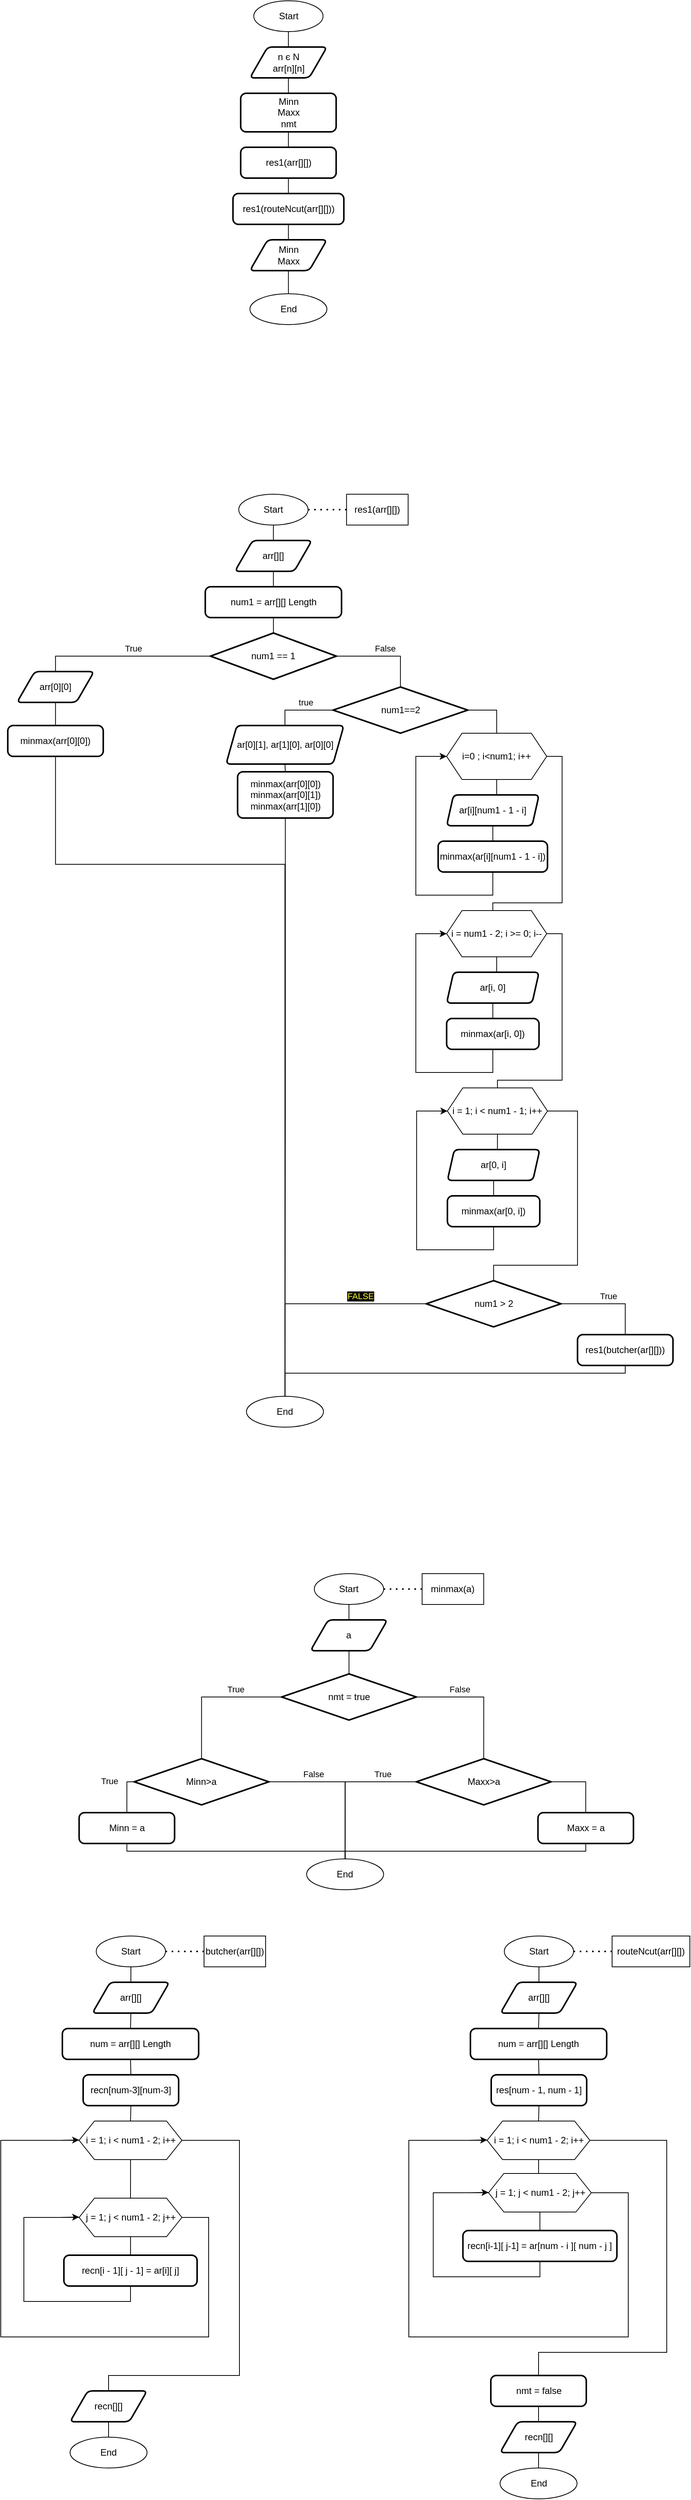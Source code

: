<mxfile version="13.9.9" type="device"><diagram id="MJRJDc6IyWNtEP9t_DKd" name="Страница 1"><mxGraphModel dx="2534" dy="987" grid="1" gridSize="10" guides="1" tooltips="1" connect="1" arrows="1" fold="1" page="1" pageScale="1" pageWidth="827" pageHeight="1169" math="0" shadow="0"><root><mxCell id="0"/><mxCell id="1" parent="0"/><mxCell id="6DwRotmMm31eWei7CYi5-38" style="edgeStyle=orthogonalEdgeStyle;rounded=0;orthogonalLoop=1;jettySize=auto;html=1;entryX=0.5;entryY=0;entryDx=0;entryDy=0;endArrow=none;endFill=0;" edge="1" parent="1" source="6DwRotmMm31eWei7CYi5-36" target="6DwRotmMm31eWei7CYi5-37"><mxGeometry relative="1" as="geometry"/></mxCell><mxCell id="6DwRotmMm31eWei7CYi5-36" value="Start" style="ellipse;whiteSpace=wrap;html=1;" vertex="1" parent="1"><mxGeometry x="308.61" y="50" width="90" height="40" as="geometry"/></mxCell><mxCell id="6DwRotmMm31eWei7CYi5-37" value="n є N&lt;br&gt;arr[n][n]" style="shape=parallelogram;html=1;strokeWidth=2;perimeter=parallelogramPerimeter;whiteSpace=wrap;rounded=1;arcSize=12;size=0.23;" vertex="1" parent="1"><mxGeometry x="303.61" y="110" width="100" height="40" as="geometry"/></mxCell><mxCell id="6DwRotmMm31eWei7CYi5-142" style="edgeStyle=orthogonalEdgeStyle;rounded=0;orthogonalLoop=1;jettySize=auto;html=1;exitX=0.5;exitY=0;exitDx=0;exitDy=0;entryX=0.5;entryY=1;entryDx=0;entryDy=0;labelBackgroundColor=#FFFFFF;endArrow=none;endFill=0;fontColor=#000000;" edge="1" parent="1" source="6DwRotmMm31eWei7CYi5-44" target="6DwRotmMm31eWei7CYi5-140"><mxGeometry relative="1" as="geometry"/></mxCell><mxCell id="6DwRotmMm31eWei7CYi5-44" value="res1(arr[][])" style="rounded=1;whiteSpace=wrap;html=1;absoluteArcSize=1;arcSize=14;strokeWidth=2;" vertex="1" parent="1"><mxGeometry x="291.61" y="240" width="124" height="40" as="geometry"/></mxCell><mxCell id="6DwRotmMm31eWei7CYi5-50" style="edgeStyle=orthogonalEdgeStyle;rounded=0;orthogonalLoop=1;jettySize=auto;html=1;endArrow=none;endFill=0;" edge="1" parent="1" source="6DwRotmMm31eWei7CYi5-45" target="6DwRotmMm31eWei7CYi5-49"><mxGeometry relative="1" as="geometry"/></mxCell><mxCell id="6DwRotmMm31eWei7CYi5-45" value="Start" style="ellipse;whiteSpace=wrap;html=1;" vertex="1" parent="1"><mxGeometry x="289.11" y="690" width="90" height="40" as="geometry"/></mxCell><mxCell id="6DwRotmMm31eWei7CYi5-47" value="" style="endArrow=none;dashed=1;html=1;dashPattern=1 3;strokeWidth=2;exitX=1;exitY=0.5;exitDx=0;exitDy=0;" edge="1" parent="1" source="6DwRotmMm31eWei7CYi5-45" target="6DwRotmMm31eWei7CYi5-48"><mxGeometry width="50" height="50" relative="1" as="geometry"><mxPoint x="579.11" y="930" as="sourcePoint"/><mxPoint x="429.11" y="710" as="targetPoint"/></mxGeometry></mxCell><mxCell id="6DwRotmMm31eWei7CYi5-48" value="res1(arr[][])" style="rounded=0;whiteSpace=wrap;html=1;" vertex="1" parent="1"><mxGeometry x="429.11" y="690" width="80" height="40" as="geometry"/></mxCell><mxCell id="6DwRotmMm31eWei7CYi5-49" value="arr[][]" style="shape=parallelogram;html=1;strokeWidth=2;perimeter=parallelogramPerimeter;whiteSpace=wrap;rounded=1;arcSize=12;size=0.23;" vertex="1" parent="1"><mxGeometry x="284.11" y="750" width="100" height="40" as="geometry"/></mxCell><mxCell id="6DwRotmMm31eWei7CYi5-52" style="edgeStyle=orthogonalEdgeStyle;rounded=0;orthogonalLoop=1;jettySize=auto;html=1;entryX=0.5;entryY=1;entryDx=0;entryDy=0;endArrow=none;endFill=0;" edge="1" parent="1" source="6DwRotmMm31eWei7CYi5-51" target="6DwRotmMm31eWei7CYi5-49"><mxGeometry relative="1" as="geometry"/></mxCell><mxCell id="6DwRotmMm31eWei7CYi5-51" value="num1 = arr[][] Length" style="rounded=1;whiteSpace=wrap;html=1;absoluteArcSize=1;arcSize=14;strokeWidth=2;" vertex="1" parent="1"><mxGeometry x="245.61" y="810" width="177" height="40" as="geometry"/></mxCell><mxCell id="6DwRotmMm31eWei7CYi5-55" style="edgeStyle=orthogonalEdgeStyle;rounded=0;orthogonalLoop=1;jettySize=auto;html=1;entryX=0.5;entryY=1;entryDx=0;entryDy=0;endArrow=none;endFill=0;" edge="1" parent="1" source="6DwRotmMm31eWei7CYi5-54" target="6DwRotmMm31eWei7CYi5-51"><mxGeometry relative="1" as="geometry"/></mxCell><mxCell id="6DwRotmMm31eWei7CYi5-57" value="True" style="edgeStyle=orthogonalEdgeStyle;rounded=0;orthogonalLoop=1;jettySize=auto;html=1;endArrow=none;endFill=0;entryX=0.5;entryY=0;entryDx=0;entryDy=0;" edge="1" parent="1" source="6DwRotmMm31eWei7CYi5-54" target="6DwRotmMm31eWei7CYi5-56"><mxGeometry x="-0.092" y="-10" relative="1" as="geometry"><mxPoint x="219.11" y="940" as="targetPoint"/><mxPoint as="offset"/></mxGeometry></mxCell><mxCell id="6DwRotmMm31eWei7CYi5-79" value="False" style="edgeStyle=orthogonalEdgeStyle;rounded=0;orthogonalLoop=1;jettySize=auto;html=1;entryX=0.5;entryY=0;entryDx=0;entryDy=0;entryPerimeter=0;endArrow=none;endFill=0;" edge="1" parent="1" source="6DwRotmMm31eWei7CYi5-54" target="6DwRotmMm31eWei7CYi5-64"><mxGeometry x="0.026" y="10" relative="1" as="geometry"><Array as="points"><mxPoint x="499.11" y="900"/></Array><mxPoint as="offset"/></mxGeometry></mxCell><mxCell id="6DwRotmMm31eWei7CYi5-54" value="num1 == 1" style="strokeWidth=2;html=1;shape=mxgraph.flowchart.decision;whiteSpace=wrap;" vertex="1" parent="1"><mxGeometry x="252.36" y="870" width="163.5" height="60" as="geometry"/></mxCell><mxCell id="6DwRotmMm31eWei7CYi5-61" style="edgeStyle=orthogonalEdgeStyle;rounded=0;orthogonalLoop=1;jettySize=auto;html=1;entryX=0.5;entryY=0;entryDx=0;entryDy=0;endArrow=none;endFill=0;" edge="1" parent="1" source="6DwRotmMm31eWei7CYi5-56" target="6DwRotmMm31eWei7CYi5-59"><mxGeometry relative="1" as="geometry"/></mxCell><mxCell id="6DwRotmMm31eWei7CYi5-56" value="arr[0][0]" style="shape=parallelogram;html=1;strokeWidth=2;perimeter=parallelogramPerimeter;whiteSpace=wrap;rounded=1;arcSize=12;size=0.23;" vertex="1" parent="1"><mxGeometry x="1.11" y="920" width="100" height="40" as="geometry"/></mxCell><mxCell id="6DwRotmMm31eWei7CYi5-63" style="edgeStyle=orthogonalEdgeStyle;rounded=0;orthogonalLoop=1;jettySize=auto;html=1;endArrow=none;endFill=0;" edge="1" parent="1" source="6DwRotmMm31eWei7CYi5-59" target="6DwRotmMm31eWei7CYi5-62"><mxGeometry relative="1" as="geometry"><Array as="points"><mxPoint x="51.11" y="1170"/><mxPoint x="349.11" y="1170"/></Array></mxGeometry></mxCell><mxCell id="6DwRotmMm31eWei7CYi5-59" value="minmax(arr[0][0])" style="rounded=1;whiteSpace=wrap;html=1;absoluteArcSize=1;arcSize=14;strokeWidth=2;" vertex="1" parent="1"><mxGeometry x="-10.89" y="990" width="124" height="40" as="geometry"/></mxCell><mxCell id="6DwRotmMm31eWei7CYi5-62" value="End" style="ellipse;whiteSpace=wrap;html=1;" vertex="1" parent="1"><mxGeometry x="299.11" y="1860" width="100" height="40" as="geometry"/></mxCell><mxCell id="6DwRotmMm31eWei7CYi5-82" style="edgeStyle=orthogonalEdgeStyle;rounded=0;orthogonalLoop=1;jettySize=auto;html=1;exitX=1;exitY=0.5;exitDx=0;exitDy=0;exitPerimeter=0;endArrow=none;endFill=0;" edge="1" parent="1" source="6DwRotmMm31eWei7CYi5-64" target="6DwRotmMm31eWei7CYi5-81"><mxGeometry relative="1" as="geometry"/></mxCell><mxCell id="6DwRotmMm31eWei7CYi5-64" value="num1==2" style="strokeWidth=2;html=1;shape=mxgraph.flowchart.decision;whiteSpace=wrap;" vertex="1" parent="1"><mxGeometry x="411.61" y="940" width="175" height="60" as="geometry"/></mxCell><mxCell id="6DwRotmMm31eWei7CYi5-71" value="true" style="edgeStyle=orthogonalEdgeStyle;rounded=0;orthogonalLoop=1;jettySize=auto;html=1;entryX=0;entryY=0.5;entryDx=0;entryDy=0;entryPerimeter=0;endArrow=none;endFill=0;" edge="1" parent="1" source="6DwRotmMm31eWei7CYi5-66"><mxGeometry x="0.124" y="10" relative="1" as="geometry"><mxPoint x="412.11" y="970" as="targetPoint"/><mxPoint as="offset"/></mxGeometry></mxCell><mxCell id="6DwRotmMm31eWei7CYi5-74" style="edgeStyle=orthogonalEdgeStyle;rounded=0;orthogonalLoop=1;jettySize=auto;html=1;exitX=0.5;exitY=1;exitDx=0;exitDy=0;entryX=0.5;entryY=0;entryDx=0;entryDy=0;endArrow=none;endFill=0;" edge="1" parent="1" source="6DwRotmMm31eWei7CYi5-66" target="6DwRotmMm31eWei7CYi5-72"><mxGeometry relative="1" as="geometry"/></mxCell><mxCell id="6DwRotmMm31eWei7CYi5-66" value="ar[0][1], ar[1][0], ar[0][0]" style="shape=parallelogram;html=1;strokeWidth=2;perimeter=parallelogramPerimeter;whiteSpace=wrap;rounded=1;arcSize=12;size=0.092;" vertex="1" parent="1"><mxGeometry x="272.61" y="990" width="153" height="50" as="geometry"/></mxCell><mxCell id="6DwRotmMm31eWei7CYi5-77" style="edgeStyle=orthogonalEdgeStyle;rounded=0;orthogonalLoop=1;jettySize=auto;html=1;endArrow=none;endFill=0;" edge="1" parent="1" source="6DwRotmMm31eWei7CYi5-72" target="6DwRotmMm31eWei7CYi5-62"><mxGeometry relative="1" as="geometry"/></mxCell><mxCell id="6DwRotmMm31eWei7CYi5-72" value="minmax(arr[0][0])&lt;br&gt;minmax(arr[0][1])&lt;br&gt;minmax(arr[1][0])" style="rounded=1;whiteSpace=wrap;html=1;absoluteArcSize=1;arcSize=14;strokeWidth=2;" vertex="1" parent="1"><mxGeometry x="287.61" y="1050" width="124" height="60" as="geometry"/></mxCell><mxCell id="6DwRotmMm31eWei7CYi5-84" style="edgeStyle=orthogonalEdgeStyle;rounded=0;orthogonalLoop=1;jettySize=auto;html=1;endArrow=none;endFill=0;" edge="1" parent="1" source="6DwRotmMm31eWei7CYi5-81" target="6DwRotmMm31eWei7CYi5-83"><mxGeometry relative="1" as="geometry"/></mxCell><mxCell id="6DwRotmMm31eWei7CYi5-98" style="edgeStyle=orthogonalEdgeStyle;rounded=0;orthogonalLoop=1;jettySize=auto;html=1;entryX=0.5;entryY=0;entryDx=0;entryDy=0;endArrow=none;endFill=0;" edge="1" parent="1" source="6DwRotmMm31eWei7CYi5-81" target="6DwRotmMm31eWei7CYi5-92"><mxGeometry relative="1" as="geometry"><Array as="points"><mxPoint x="709.11" y="1030"/><mxPoint x="709.11" y="1220"/><mxPoint x="619.11" y="1220"/></Array></mxGeometry></mxCell><mxCell id="6DwRotmMm31eWei7CYi5-81" value="i=0 ; i&amp;lt;num1; i++" style="shape=hexagon;perimeter=hexagonPerimeter2;whiteSpace=wrap;html=1;fixedSize=1;" vertex="1" parent="1"><mxGeometry x="559.11" y="1000" width="130" height="60" as="geometry"/></mxCell><mxCell id="6DwRotmMm31eWei7CYi5-86" style="edgeStyle=orthogonalEdgeStyle;rounded=0;orthogonalLoop=1;jettySize=auto;html=1;exitX=0.5;exitY=1;exitDx=0;exitDy=0;entryX=0.5;entryY=0;entryDx=0;entryDy=0;endArrow=none;endFill=0;" edge="1" parent="1" source="6DwRotmMm31eWei7CYi5-83" target="6DwRotmMm31eWei7CYi5-85"><mxGeometry relative="1" as="geometry"/></mxCell><mxCell id="6DwRotmMm31eWei7CYi5-83" value="ar[i][num1 - 1 - i]" style="shape=parallelogram;html=1;strokeWidth=2;perimeter=parallelogramPerimeter;whiteSpace=wrap;rounded=1;arcSize=12;size=0.075;" vertex="1" parent="1"><mxGeometry x="559.11" y="1080" width="120" height="40" as="geometry"/></mxCell><mxCell id="6DwRotmMm31eWei7CYi5-87" style="edgeStyle=orthogonalEdgeStyle;rounded=0;orthogonalLoop=1;jettySize=auto;html=1;entryX=0;entryY=0.5;entryDx=0;entryDy=0;endArrow=none;endFill=0;" edge="1" parent="1" source="6DwRotmMm31eWei7CYi5-85" target="6DwRotmMm31eWei7CYi5-81"><mxGeometry relative="1" as="geometry"><Array as="points"><mxPoint x="619.11" y="1210"/><mxPoint x="519.11" y="1210"/><mxPoint x="519.11" y="1030"/></Array></mxGeometry></mxCell><mxCell id="6DwRotmMm31eWei7CYi5-85" value="minmax(ar[i][num1 - 1 - i])" style="rounded=1;whiteSpace=wrap;html=1;absoluteArcSize=1;arcSize=14;strokeWidth=2;" vertex="1" parent="1"><mxGeometry x="548.11" y="1140" width="142" height="40" as="geometry"/></mxCell><mxCell id="6DwRotmMm31eWei7CYi5-88" value="" style="endArrow=classic;html=1;" edge="1" parent="1"><mxGeometry width="50" height="50" relative="1" as="geometry"><mxPoint x="519.11" y="1030" as="sourcePoint"/><mxPoint x="559.11" y="1030" as="targetPoint"/></mxGeometry></mxCell><mxCell id="6DwRotmMm31eWei7CYi5-91" style="edgeStyle=orthogonalEdgeStyle;rounded=0;orthogonalLoop=1;jettySize=auto;html=1;endArrow=none;endFill=0;" edge="1" source="6DwRotmMm31eWei7CYi5-92" target="6DwRotmMm31eWei7CYi5-94" parent="1"><mxGeometry relative="1" as="geometry"/></mxCell><mxCell id="6DwRotmMm31eWei7CYi5-106" style="edgeStyle=orthogonalEdgeStyle;rounded=0;orthogonalLoop=1;jettySize=auto;html=1;entryX=0.5;entryY=0;entryDx=0;entryDy=0;endArrow=none;endFill=0;" edge="1" parent="1" source="6DwRotmMm31eWei7CYi5-92" target="6DwRotmMm31eWei7CYi5-100"><mxGeometry relative="1" as="geometry"><Array as="points"><mxPoint x="709.11" y="1260"/><mxPoint x="709.11" y="1450"/><mxPoint x="625.11" y="1450"/></Array></mxGeometry></mxCell><mxCell id="6DwRotmMm31eWei7CYi5-92" value="i = num1 - 2; i &amp;gt;= 0; i--" style="shape=hexagon;perimeter=hexagonPerimeter2;whiteSpace=wrap;html=1;fixedSize=1;" vertex="1" parent="1"><mxGeometry x="559.11" y="1230" width="130" height="60" as="geometry"/></mxCell><mxCell id="6DwRotmMm31eWei7CYi5-93" style="edgeStyle=orthogonalEdgeStyle;rounded=0;orthogonalLoop=1;jettySize=auto;html=1;exitX=0.5;exitY=1;exitDx=0;exitDy=0;entryX=0.5;entryY=0;entryDx=0;entryDy=0;endArrow=none;endFill=0;" edge="1" source="6DwRotmMm31eWei7CYi5-94" target="6DwRotmMm31eWei7CYi5-96" parent="1"><mxGeometry relative="1" as="geometry"/></mxCell><mxCell id="6DwRotmMm31eWei7CYi5-94" value="ar[i, 0]" style="shape=parallelogram;html=1;strokeWidth=2;perimeter=parallelogramPerimeter;whiteSpace=wrap;rounded=1;arcSize=12;size=0.075;" vertex="1" parent="1"><mxGeometry x="559.11" y="1310" width="120" height="40" as="geometry"/></mxCell><mxCell id="6DwRotmMm31eWei7CYi5-95" style="edgeStyle=orthogonalEdgeStyle;rounded=0;orthogonalLoop=1;jettySize=auto;html=1;entryX=0;entryY=0.5;entryDx=0;entryDy=0;endArrow=none;endFill=0;" edge="1" source="6DwRotmMm31eWei7CYi5-96" target="6DwRotmMm31eWei7CYi5-92" parent="1"><mxGeometry relative="1" as="geometry"><Array as="points"><mxPoint x="619.11" y="1440"/><mxPoint x="519.11" y="1440"/><mxPoint x="519.11" y="1260"/></Array></mxGeometry></mxCell><mxCell id="6DwRotmMm31eWei7CYi5-96" value="minmax(ar[i, 0])" style="rounded=1;whiteSpace=wrap;html=1;absoluteArcSize=1;arcSize=14;strokeWidth=2;" vertex="1" parent="1"><mxGeometry x="559.11" y="1370" width="120" height="40" as="geometry"/></mxCell><mxCell id="6DwRotmMm31eWei7CYi5-97" value="" style="endArrow=classic;html=1;" edge="1" parent="1"><mxGeometry width="50" height="50" relative="1" as="geometry"><mxPoint x="519.11" y="1260" as="sourcePoint"/><mxPoint x="559.11" y="1260" as="targetPoint"/></mxGeometry></mxCell><mxCell id="6DwRotmMm31eWei7CYi5-99" style="edgeStyle=orthogonalEdgeStyle;rounded=0;orthogonalLoop=1;jettySize=auto;html=1;endArrow=none;endFill=0;" edge="1" source="6DwRotmMm31eWei7CYi5-100" target="6DwRotmMm31eWei7CYi5-102" parent="1"><mxGeometry relative="1" as="geometry"/></mxCell><mxCell id="6DwRotmMm31eWei7CYi5-108" style="edgeStyle=orthogonalEdgeStyle;rounded=0;orthogonalLoop=1;jettySize=auto;html=1;entryX=0.5;entryY=0;entryDx=0;entryDy=0;entryPerimeter=0;endArrow=none;endFill=0;" edge="1" parent="1" source="6DwRotmMm31eWei7CYi5-100" target="6DwRotmMm31eWei7CYi5-107"><mxGeometry relative="1" as="geometry"><Array as="points"><mxPoint x="729.11" y="1490"/><mxPoint x="729.11" y="1690"/><mxPoint x="620.11" y="1690"/></Array></mxGeometry></mxCell><mxCell id="6DwRotmMm31eWei7CYi5-100" value="i = 1; i &amp;lt; num1 - 1; i++" style="shape=hexagon;perimeter=hexagonPerimeter2;whiteSpace=wrap;html=1;fixedSize=1;" vertex="1" parent="1"><mxGeometry x="560.11" y="1460" width="130" height="60" as="geometry"/></mxCell><mxCell id="6DwRotmMm31eWei7CYi5-101" style="edgeStyle=orthogonalEdgeStyle;rounded=0;orthogonalLoop=1;jettySize=auto;html=1;exitX=0.5;exitY=1;exitDx=0;exitDy=0;entryX=0.5;entryY=0;entryDx=0;entryDy=0;endArrow=none;endFill=0;" edge="1" source="6DwRotmMm31eWei7CYi5-102" target="6DwRotmMm31eWei7CYi5-104" parent="1"><mxGeometry relative="1" as="geometry"/></mxCell><mxCell id="6DwRotmMm31eWei7CYi5-102" value="ar[0, i]" style="shape=parallelogram;html=1;strokeWidth=2;perimeter=parallelogramPerimeter;whiteSpace=wrap;rounded=1;arcSize=12;size=0.075;" vertex="1" parent="1"><mxGeometry x="560.11" y="1540" width="120" height="40" as="geometry"/></mxCell><mxCell id="6DwRotmMm31eWei7CYi5-103" style="edgeStyle=orthogonalEdgeStyle;rounded=0;orthogonalLoop=1;jettySize=auto;html=1;entryX=0;entryY=0.5;entryDx=0;entryDy=0;endArrow=none;endFill=0;" edge="1" source="6DwRotmMm31eWei7CYi5-104" target="6DwRotmMm31eWei7CYi5-100" parent="1"><mxGeometry relative="1" as="geometry"><Array as="points"><mxPoint x="620.11" y="1670"/><mxPoint x="520.11" y="1670"/><mxPoint x="520.11" y="1490"/></Array></mxGeometry></mxCell><mxCell id="6DwRotmMm31eWei7CYi5-104" value="minmax(ar[0, i])" style="rounded=1;whiteSpace=wrap;html=1;absoluteArcSize=1;arcSize=14;strokeWidth=2;" vertex="1" parent="1"><mxGeometry x="560.11" y="1600" width="120" height="40" as="geometry"/></mxCell><mxCell id="6DwRotmMm31eWei7CYi5-105" value="" style="endArrow=classic;html=1;" edge="1" parent="1"><mxGeometry width="50" height="50" relative="1" as="geometry"><mxPoint x="520.11" y="1490" as="sourcePoint"/><mxPoint x="560.11" y="1490" as="targetPoint"/></mxGeometry></mxCell><mxCell id="6DwRotmMm31eWei7CYi5-109" value="FALSE" style="edgeStyle=orthogonalEdgeStyle;rounded=0;orthogonalLoop=1;jettySize=auto;html=1;entryX=0.5;entryY=0;entryDx=0;entryDy=0;endArrow=none;endFill=0;labelBackgroundColor=#000000;fontColor=#FFFF33;" edge="1" parent="1" source="6DwRotmMm31eWei7CYi5-107" target="6DwRotmMm31eWei7CYi5-62"><mxGeometry x="-0.43" y="-10" relative="1" as="geometry"><mxPoint x="1" as="offset"/></mxGeometry></mxCell><mxCell id="6DwRotmMm31eWei7CYi5-110" value="True" style="edgeStyle=orthogonalEdgeStyle;rounded=0;orthogonalLoop=1;jettySize=auto;html=1;labelBackgroundColor=#FFFFFF;endArrow=none;endFill=0;labelBorderColor=none;entryX=0.5;entryY=0;entryDx=0;entryDy=0;" edge="1" parent="1" source="6DwRotmMm31eWei7CYi5-107" target="6DwRotmMm31eWei7CYi5-111"><mxGeometry x="-0.004" y="10" relative="1" as="geometry"><mxPoint x="729.11" y="1740" as="targetPoint"/><mxPoint as="offset"/></mxGeometry></mxCell><mxCell id="6DwRotmMm31eWei7CYi5-107" value="num1 &amp;gt; 2" style="strokeWidth=2;html=1;shape=mxgraph.flowchart.decision;whiteSpace=wrap;" vertex="1" parent="1"><mxGeometry x="532.61" y="1710" width="175" height="60" as="geometry"/></mxCell><mxCell id="6DwRotmMm31eWei7CYi5-112" style="edgeStyle=orthogonalEdgeStyle;rounded=0;orthogonalLoop=1;jettySize=auto;html=1;entryX=0.5;entryY=0;entryDx=0;entryDy=0;labelBackgroundColor=#FFFFFF;endArrow=none;endFill=0;fontColor=#000000;" edge="1" parent="1" source="6DwRotmMm31eWei7CYi5-111" target="6DwRotmMm31eWei7CYi5-62"><mxGeometry relative="1" as="geometry"><Array as="points"><mxPoint x="791.11" y="1830"/><mxPoint x="349.11" y="1830"/></Array></mxGeometry></mxCell><mxCell id="6DwRotmMm31eWei7CYi5-111" value="res1(butcher(ar[][]))" style="rounded=1;whiteSpace=wrap;html=1;absoluteArcSize=1;arcSize=14;strokeWidth=2;" vertex="1" parent="1"><mxGeometry x="729.11" y="1780" width="124" height="40" as="geometry"/></mxCell><mxCell id="6DwRotmMm31eWei7CYi5-117" style="edgeStyle=orthogonalEdgeStyle;rounded=0;orthogonalLoop=1;jettySize=auto;html=1;exitX=0.5;exitY=1;exitDx=0;exitDy=0;entryX=0.5;entryY=0;entryDx=0;entryDy=0;labelBackgroundColor=#FFFFFF;endArrow=none;endFill=0;fontColor=#000000;" edge="1" parent="1" source="6DwRotmMm31eWei7CYi5-113" target="6DwRotmMm31eWei7CYi5-116"><mxGeometry relative="1" as="geometry"/></mxCell><mxCell id="6DwRotmMm31eWei7CYi5-113" value="Start" style="ellipse;whiteSpace=wrap;html=1;" vertex="1" parent="1"><mxGeometry x="104" y="2560" width="90" height="40" as="geometry"/></mxCell><mxCell id="6DwRotmMm31eWei7CYi5-114" value="" style="endArrow=none;dashed=1;html=1;dashPattern=1 3;strokeWidth=2;exitX=1;exitY=0.5;exitDx=0;exitDy=0;" edge="1" source="6DwRotmMm31eWei7CYi5-113" target="6DwRotmMm31eWei7CYi5-115" parent="1"><mxGeometry width="50" height="50" relative="1" as="geometry"><mxPoint x="394.0" y="2800" as="sourcePoint"/><mxPoint x="244" y="2580" as="targetPoint"/></mxGeometry></mxCell><mxCell id="6DwRotmMm31eWei7CYi5-115" value="butcher(arr[][])" style="rounded=0;whiteSpace=wrap;html=1;" vertex="1" parent="1"><mxGeometry x="244" y="2560" width="80" height="40" as="geometry"/></mxCell><mxCell id="6DwRotmMm31eWei7CYi5-120" style="edgeStyle=orthogonalEdgeStyle;rounded=0;orthogonalLoop=1;jettySize=auto;html=1;exitX=0.5;exitY=1;exitDx=0;exitDy=0;entryX=0.5;entryY=0;entryDx=0;entryDy=0;labelBackgroundColor=#FFFFFF;endArrow=none;endFill=0;fontColor=#000000;" edge="1" parent="1" source="6DwRotmMm31eWei7CYi5-116" target="6DwRotmMm31eWei7CYi5-118"><mxGeometry relative="1" as="geometry"/></mxCell><mxCell id="6DwRotmMm31eWei7CYi5-116" value="arr[][]" style="shape=parallelogram;html=1;strokeWidth=2;perimeter=parallelogramPerimeter;whiteSpace=wrap;rounded=1;arcSize=12;size=0.23;" vertex="1" parent="1"><mxGeometry x="99" y="2620" width="100" height="40" as="geometry"/></mxCell><mxCell id="6DwRotmMm31eWei7CYi5-124" style="edgeStyle=orthogonalEdgeStyle;rounded=0;orthogonalLoop=1;jettySize=auto;html=1;exitX=0.5;exitY=1;exitDx=0;exitDy=0;entryX=0.5;entryY=0;entryDx=0;entryDy=0;labelBackgroundColor=#FFFFFF;endArrow=none;endFill=0;fontColor=#000000;" edge="1" parent="1" source="6DwRotmMm31eWei7CYi5-118" target="6DwRotmMm31eWei7CYi5-123"><mxGeometry relative="1" as="geometry"/></mxCell><mxCell id="6DwRotmMm31eWei7CYi5-118" value="num = arr[][] Length" style="rounded=1;whiteSpace=wrap;html=1;absoluteArcSize=1;arcSize=14;strokeWidth=2;" vertex="1" parent="1"><mxGeometry x="60" y="2680" width="177" height="40" as="geometry"/></mxCell><mxCell id="6DwRotmMm31eWei7CYi5-126" style="edgeStyle=orthogonalEdgeStyle;rounded=0;orthogonalLoop=1;jettySize=auto;html=1;exitX=0.5;exitY=1;exitDx=0;exitDy=0;entryX=0.5;entryY=0;entryDx=0;entryDy=0;labelBackgroundColor=#FFFFFF;endArrow=none;endFill=0;fontColor=#000000;" edge="1" parent="1" source="6DwRotmMm31eWei7CYi5-123" target="6DwRotmMm31eWei7CYi5-125"><mxGeometry relative="1" as="geometry"/></mxCell><mxCell id="6DwRotmMm31eWei7CYi5-123" value="recn[num-3][num-3]" style="rounded=1;whiteSpace=wrap;html=1;absoluteArcSize=1;arcSize=14;strokeWidth=2;" vertex="1" parent="1"><mxGeometry x="87" y="2740" width="124" height="40" as="geometry"/></mxCell><mxCell id="6DwRotmMm31eWei7CYi5-127" style="edgeStyle=orthogonalEdgeStyle;rounded=0;orthogonalLoop=1;jettySize=auto;html=1;labelBackgroundColor=#FFFFFF;endArrow=none;endFill=0;fontColor=#000000;" edge="1" parent="1" source="6DwRotmMm31eWei7CYi5-125"><mxGeometry relative="1" as="geometry"><mxPoint x="148.5" y="2900" as="targetPoint"/></mxGeometry></mxCell><mxCell id="6DwRotmMm31eWei7CYi5-137" style="edgeStyle=orthogonalEdgeStyle;rounded=0;orthogonalLoop=1;jettySize=auto;html=1;exitX=1;exitY=0.5;exitDx=0;exitDy=0;entryX=0.5;entryY=0;entryDx=0;entryDy=0;labelBackgroundColor=#FFFFFF;endArrow=none;endFill=0;fontColor=#000000;" edge="1" parent="1" source="6DwRotmMm31eWei7CYi5-125" target="6DwRotmMm31eWei7CYi5-136"><mxGeometry relative="1" as="geometry"><Array as="points"><mxPoint x="290" y="2825"/><mxPoint x="290" y="3130"/><mxPoint x="120" y="3130"/></Array></mxGeometry></mxCell><mxCell id="6DwRotmMm31eWei7CYi5-125" value="i = 1; i &lt; num1 - 2; i++" style="shape=hexagon;perimeter=hexagonPerimeter2;whiteSpace=wrap;html=1;fixedSize=1;" vertex="1" parent="1"><mxGeometry x="81.75" y="2800" width="133.5" height="50" as="geometry"/></mxCell><mxCell id="6DwRotmMm31eWei7CYi5-129" style="edgeStyle=orthogonalEdgeStyle;rounded=0;orthogonalLoop=1;jettySize=auto;html=1;labelBackgroundColor=#FFFFFF;endArrow=none;endFill=0;fontColor=#000000;" edge="1" parent="1" source="6DwRotmMm31eWei7CYi5-128" target="6DwRotmMm31eWei7CYi5-130"><mxGeometry relative="1" as="geometry"><mxPoint x="148.5" y="3000" as="targetPoint"/></mxGeometry></mxCell><mxCell id="6DwRotmMm31eWei7CYi5-132" style="edgeStyle=orthogonalEdgeStyle;rounded=0;orthogonalLoop=1;jettySize=auto;html=1;entryX=0;entryY=0.5;entryDx=0;entryDy=0;labelBackgroundColor=#FFFFFF;endArrow=none;endFill=0;fontColor=#000000;" edge="1" parent="1" source="6DwRotmMm31eWei7CYi5-128" target="6DwRotmMm31eWei7CYi5-125"><mxGeometry relative="1" as="geometry"><Array as="points"><mxPoint x="250" y="2925"/><mxPoint x="250" y="3080"/><mxPoint x="-20" y="3080"/><mxPoint x="-20" y="2825"/></Array></mxGeometry></mxCell><mxCell id="6DwRotmMm31eWei7CYi5-128" value="j = 1; j &amp;lt; num1 - 2; j++" style="shape=hexagon;perimeter=hexagonPerimeter2;whiteSpace=wrap;html=1;fixedSize=1;" vertex="1" parent="1"><mxGeometry x="81.75" y="2900" width="133.5" height="50" as="geometry"/></mxCell><mxCell id="6DwRotmMm31eWei7CYi5-131" style="edgeStyle=orthogonalEdgeStyle;rounded=0;orthogonalLoop=1;jettySize=auto;html=1;exitX=0.5;exitY=1;exitDx=0;exitDy=0;entryX=0;entryY=0.5;entryDx=0;entryDy=0;labelBackgroundColor=#FFFFFF;endArrow=none;endFill=0;fontColor=#000000;" edge="1" parent="1" source="6DwRotmMm31eWei7CYi5-130" target="6DwRotmMm31eWei7CYi5-128"><mxGeometry relative="1" as="geometry"><Array as="points"><mxPoint x="149" y="3034"/><mxPoint x="10" y="3034"/><mxPoint x="10" y="2925"/></Array></mxGeometry></mxCell><mxCell id="6DwRotmMm31eWei7CYi5-130" value="recn[i - 1][ j - 1] = ar[i][ j]" style="rounded=1;whiteSpace=wrap;html=1;absoluteArcSize=1;arcSize=14;strokeWidth=2;" vertex="1" parent="1"><mxGeometry x="62" y="2974" width="173" height="40" as="geometry"/></mxCell><mxCell id="6DwRotmMm31eWei7CYi5-133" value="" style="endArrow=classic;html=1;" edge="1" parent="1"><mxGeometry width="50" height="50" relative="1" as="geometry"><mxPoint x="56.15" y="2825" as="sourcePoint"/><mxPoint x="81.75" y="2824.5" as="targetPoint"/></mxGeometry></mxCell><mxCell id="6DwRotmMm31eWei7CYi5-135" value="" style="endArrow=classic;html=1;" edge="1" parent="1"><mxGeometry width="50" height="50" relative="1" as="geometry"><mxPoint x="56.15" y="2925" as="sourcePoint"/><mxPoint x="81.75" y="2924.5" as="targetPoint"/></mxGeometry></mxCell><mxCell id="6DwRotmMm31eWei7CYi5-139" style="edgeStyle=orthogonalEdgeStyle;rounded=0;orthogonalLoop=1;jettySize=auto;html=1;exitX=0.5;exitY=1;exitDx=0;exitDy=0;entryX=0.5;entryY=0;entryDx=0;entryDy=0;labelBackgroundColor=#FFFFFF;endArrow=none;endFill=0;fontColor=#000000;" edge="1" parent="1" source="6DwRotmMm31eWei7CYi5-136" target="6DwRotmMm31eWei7CYi5-138"><mxGeometry relative="1" as="geometry"/></mxCell><mxCell id="6DwRotmMm31eWei7CYi5-136" value="recn[][]" style="shape=parallelogram;html=1;strokeWidth=2;perimeter=parallelogramPerimeter;whiteSpace=wrap;rounded=1;arcSize=12;size=0.23;" vertex="1" parent="1"><mxGeometry x="70" y="3150" width="100" height="40" as="geometry"/></mxCell><mxCell id="6DwRotmMm31eWei7CYi5-138" value="End" style="ellipse;whiteSpace=wrap;html=1;" vertex="1" parent="1"><mxGeometry x="70" y="3210" width="100" height="40" as="geometry"/></mxCell><mxCell id="6DwRotmMm31eWei7CYi5-141" style="edgeStyle=orthogonalEdgeStyle;rounded=0;orthogonalLoop=1;jettySize=auto;html=1;exitX=0.5;exitY=0;exitDx=0;exitDy=0;entryX=0.5;entryY=1;entryDx=0;entryDy=0;labelBackgroundColor=#FFFFFF;endArrow=none;endFill=0;fontColor=#000000;" edge="1" parent="1" source="6DwRotmMm31eWei7CYi5-140" target="6DwRotmMm31eWei7CYi5-37"><mxGeometry relative="1" as="geometry"/></mxCell><mxCell id="6DwRotmMm31eWei7CYi5-140" value="Minn&lt;br&gt;Maxx&lt;br&gt;nmt" style="rounded=1;whiteSpace=wrap;html=1;absoluteArcSize=1;arcSize=14;strokeWidth=2;" vertex="1" parent="1"><mxGeometry x="291.61" y="170" width="124" height="50" as="geometry"/></mxCell><mxCell id="6DwRotmMm31eWei7CYi5-143" style="edgeStyle=orthogonalEdgeStyle;rounded=0;orthogonalLoop=1;jettySize=auto;html=1;exitX=0.5;exitY=1;exitDx=0;exitDy=0;entryX=0.5;entryY=0;entryDx=0;entryDy=0;labelBackgroundColor=#FFFFFF;endArrow=none;endFill=0;fontColor=#000000;" edge="1" source="6DwRotmMm31eWei7CYi5-144" target="6DwRotmMm31eWei7CYi5-148" parent="1"><mxGeometry relative="1" as="geometry"/></mxCell><mxCell id="6DwRotmMm31eWei7CYi5-144" value="Start" style="ellipse;whiteSpace=wrap;html=1;" vertex="1" parent="1"><mxGeometry x="634.0" y="2560" width="90" height="40" as="geometry"/></mxCell><mxCell id="6DwRotmMm31eWei7CYi5-145" value="" style="endArrow=none;dashed=1;html=1;dashPattern=1 3;strokeWidth=2;exitX=1;exitY=0.5;exitDx=0;exitDy=0;" edge="1" source="6DwRotmMm31eWei7CYi5-144" target="6DwRotmMm31eWei7CYi5-146" parent="1"><mxGeometry width="50" height="50" relative="1" as="geometry"><mxPoint x="924.0" y="2800" as="sourcePoint"/><mxPoint x="774.0" y="2580" as="targetPoint"/></mxGeometry></mxCell><mxCell id="6DwRotmMm31eWei7CYi5-146" value="routeNcut(arr[][])" style="rounded=0;whiteSpace=wrap;html=1;" vertex="1" parent="1"><mxGeometry x="774.0" y="2560" width="101" height="40" as="geometry"/></mxCell><mxCell id="6DwRotmMm31eWei7CYi5-147" style="edgeStyle=orthogonalEdgeStyle;rounded=0;orthogonalLoop=1;jettySize=auto;html=1;exitX=0.5;exitY=1;exitDx=0;exitDy=0;entryX=0.5;entryY=0;entryDx=0;entryDy=0;labelBackgroundColor=#FFFFFF;endArrow=none;endFill=0;fontColor=#000000;" edge="1" source="6DwRotmMm31eWei7CYi5-148" target="6DwRotmMm31eWei7CYi5-150" parent="1"><mxGeometry relative="1" as="geometry"/></mxCell><mxCell id="6DwRotmMm31eWei7CYi5-148" value="arr[][]" style="shape=parallelogram;html=1;strokeWidth=2;perimeter=parallelogramPerimeter;whiteSpace=wrap;rounded=1;arcSize=12;size=0.23;" vertex="1" parent="1"><mxGeometry x="629.0" y="2620" width="100" height="40" as="geometry"/></mxCell><mxCell id="6DwRotmMm31eWei7CYi5-149" style="edgeStyle=orthogonalEdgeStyle;rounded=0;orthogonalLoop=1;jettySize=auto;html=1;exitX=0.5;exitY=1;exitDx=0;exitDy=0;entryX=0.5;entryY=0;entryDx=0;entryDy=0;labelBackgroundColor=#FFFFFF;endArrow=none;endFill=0;fontColor=#000000;" edge="1" source="6DwRotmMm31eWei7CYi5-150" target="6DwRotmMm31eWei7CYi5-152" parent="1"><mxGeometry relative="1" as="geometry"/></mxCell><mxCell id="6DwRotmMm31eWei7CYi5-150" value="num = arr[][] Length" style="rounded=1;whiteSpace=wrap;html=1;absoluteArcSize=1;arcSize=14;strokeWidth=2;" vertex="1" parent="1"><mxGeometry x="590.0" y="2680" width="177" height="40" as="geometry"/></mxCell><mxCell id="6DwRotmMm31eWei7CYi5-151" style="edgeStyle=orthogonalEdgeStyle;rounded=0;orthogonalLoop=1;jettySize=auto;html=1;exitX=0.5;exitY=1;exitDx=0;exitDy=0;entryX=0.5;entryY=0;entryDx=0;entryDy=0;labelBackgroundColor=#FFFFFF;endArrow=none;endFill=0;fontColor=#000000;" edge="1" source="6DwRotmMm31eWei7CYi5-152" target="6DwRotmMm31eWei7CYi5-155" parent="1"><mxGeometry relative="1" as="geometry"/></mxCell><mxCell id="6DwRotmMm31eWei7CYi5-152" value="res[num - 1, num - 1]" style="rounded=1;whiteSpace=wrap;html=1;absoluteArcSize=1;arcSize=14;strokeWidth=2;" vertex="1" parent="1"><mxGeometry x="617.0" y="2740" width="124" height="40" as="geometry"/></mxCell><mxCell id="6DwRotmMm31eWei7CYi5-153" style="edgeStyle=orthogonalEdgeStyle;rounded=0;orthogonalLoop=1;jettySize=auto;html=1;labelBackgroundColor=#FFFFFF;endArrow=none;endFill=0;fontColor=#000000;" edge="1" source="6DwRotmMm31eWei7CYi5-155" parent="1"><mxGeometry relative="1" as="geometry"><mxPoint x="678.5" y="2900" as="targetPoint"/></mxGeometry></mxCell><mxCell id="6DwRotmMm31eWei7CYi5-171" style="edgeStyle=orthogonalEdgeStyle;rounded=0;orthogonalLoop=1;jettySize=auto;html=1;exitX=1;exitY=0.5;exitDx=0;exitDy=0;entryX=0.5;entryY=0;entryDx=0;entryDy=0;labelBackgroundColor=#FFFFFF;endArrow=none;endFill=0;fontColor=#000000;" edge="1" parent="1" source="6DwRotmMm31eWei7CYi5-155" target="6DwRotmMm31eWei7CYi5-169"><mxGeometry relative="1" as="geometry"><Array as="points"><mxPoint x="845.0" y="2825"/><mxPoint x="845.0" y="3100"/><mxPoint x="679.0" y="3100"/></Array></mxGeometry></mxCell><mxCell id="6DwRotmMm31eWei7CYi5-155" value="i = 1; i &lt; num1 - 2; i++" style="shape=hexagon;perimeter=hexagonPerimeter2;whiteSpace=wrap;html=1;fixedSize=1;" vertex="1" parent="1"><mxGeometry x="611.75" y="2800" width="133.5" height="50" as="geometry"/></mxCell><mxCell id="6DwRotmMm31eWei7CYi5-156" style="edgeStyle=orthogonalEdgeStyle;rounded=0;orthogonalLoop=1;jettySize=auto;html=1;labelBackgroundColor=#FFFFFF;endArrow=none;endFill=0;fontColor=#000000;" edge="1" source="6DwRotmMm31eWei7CYi5-158" target="6DwRotmMm31eWei7CYi5-160" parent="1"><mxGeometry relative="1" as="geometry"><mxPoint x="680.25" y="2968" as="targetPoint"/></mxGeometry></mxCell><mxCell id="6DwRotmMm31eWei7CYi5-157" style="edgeStyle=orthogonalEdgeStyle;rounded=0;orthogonalLoop=1;jettySize=auto;html=1;entryX=0;entryY=0.5;entryDx=0;entryDy=0;labelBackgroundColor=#FFFFFF;endArrow=none;endFill=0;fontColor=#000000;" edge="1" source="6DwRotmMm31eWei7CYi5-158" target="6DwRotmMm31eWei7CYi5-155" parent="1"><mxGeometry relative="1" as="geometry"><Array as="points"><mxPoint x="795.0" y="2893"/><mxPoint x="795.0" y="3080"/><mxPoint x="510.0" y="3080"/><mxPoint x="510.0" y="2825"/></Array></mxGeometry></mxCell><mxCell id="6DwRotmMm31eWei7CYi5-158" value="j = 1; j &amp;lt; num1 - 2; j++" style="shape=hexagon;perimeter=hexagonPerimeter2;whiteSpace=wrap;html=1;fixedSize=1;" vertex="1" parent="1"><mxGeometry x="613.5" y="2868" width="133.5" height="50" as="geometry"/></mxCell><mxCell id="6DwRotmMm31eWei7CYi5-159" style="edgeStyle=orthogonalEdgeStyle;rounded=0;orthogonalLoop=1;jettySize=auto;html=1;exitX=0.5;exitY=1;exitDx=0;exitDy=0;entryX=0;entryY=0.5;entryDx=0;entryDy=0;labelBackgroundColor=#FFFFFF;endArrow=none;endFill=0;fontColor=#000000;" edge="1" source="6DwRotmMm31eWei7CYi5-160" target="6DwRotmMm31eWei7CYi5-158" parent="1"><mxGeometry relative="1" as="geometry"><Array as="points"><mxPoint x="680.75" y="3002"/><mxPoint x="541.75" y="3002"/><mxPoint x="541.75" y="2893"/></Array></mxGeometry></mxCell><mxCell id="6DwRotmMm31eWei7CYi5-160" value="recn[i-1][ j-1] = ar[num - i ][ num - j ]" style="rounded=1;whiteSpace=wrap;html=1;absoluteArcSize=1;arcSize=14;strokeWidth=2;" vertex="1" parent="1"><mxGeometry x="580.25" y="2942" width="200" height="40" as="geometry"/></mxCell><mxCell id="6DwRotmMm31eWei7CYi5-161" value="" style="endArrow=classic;html=1;" edge="1" parent="1"><mxGeometry width="50" height="50" relative="1" as="geometry"><mxPoint x="586.15" y="2825" as="sourcePoint"/><mxPoint x="611.75" y="2824.5" as="targetPoint"/></mxGeometry></mxCell><mxCell id="6DwRotmMm31eWei7CYi5-162" value="" style="endArrow=classic;html=1;" edge="1" parent="1"><mxGeometry width="50" height="50" relative="1" as="geometry"><mxPoint x="587.9" y="2893" as="sourcePoint"/><mxPoint x="613.5" y="2892.5" as="targetPoint"/></mxGeometry></mxCell><mxCell id="6DwRotmMm31eWei7CYi5-163" style="edgeStyle=orthogonalEdgeStyle;rounded=0;orthogonalLoop=1;jettySize=auto;html=1;exitX=0.5;exitY=1;exitDx=0;exitDy=0;entryX=0.5;entryY=0;entryDx=0;entryDy=0;labelBackgroundColor=#FFFFFF;endArrow=none;endFill=0;fontColor=#000000;" edge="1" source="6DwRotmMm31eWei7CYi5-164" target="6DwRotmMm31eWei7CYi5-165" parent="1"><mxGeometry relative="1" as="geometry"/></mxCell><mxCell id="6DwRotmMm31eWei7CYi5-170" style="edgeStyle=orthogonalEdgeStyle;rounded=0;orthogonalLoop=1;jettySize=auto;html=1;exitX=0.5;exitY=0;exitDx=0;exitDy=0;entryX=0.5;entryY=1;entryDx=0;entryDy=0;labelBackgroundColor=#FFFFFF;endArrow=none;endFill=0;fontColor=#000000;" edge="1" parent="1" source="6DwRotmMm31eWei7CYi5-164" target="6DwRotmMm31eWei7CYi5-169"><mxGeometry relative="1" as="geometry"/></mxCell><mxCell id="6DwRotmMm31eWei7CYi5-164" value="recn[][]" style="shape=parallelogram;html=1;strokeWidth=2;perimeter=parallelogramPerimeter;whiteSpace=wrap;rounded=1;arcSize=12;size=0.23;" vertex="1" parent="1"><mxGeometry x="628.5" y="3190" width="100" height="40" as="geometry"/></mxCell><mxCell id="6DwRotmMm31eWei7CYi5-165" value="End" style="ellipse;whiteSpace=wrap;html=1;" vertex="1" parent="1"><mxGeometry x="628.5" y="3250" width="100" height="40" as="geometry"/></mxCell><mxCell id="6DwRotmMm31eWei7CYi5-169" value="nmt = false" style="rounded=1;whiteSpace=wrap;html=1;absoluteArcSize=1;arcSize=14;strokeWidth=2;" vertex="1" parent="1"><mxGeometry x="616.5" y="3130" width="124" height="40" as="geometry"/></mxCell><mxCell id="6DwRotmMm31eWei7CYi5-176" style="edgeStyle=orthogonalEdgeStyle;rounded=0;orthogonalLoop=1;jettySize=auto;html=1;exitX=0.5;exitY=1;exitDx=0;exitDy=0;entryX=0.5;entryY=0;entryDx=0;entryDy=0;labelBackgroundColor=#FFFFFF;endArrow=none;endFill=0;fontColor=#000000;" edge="1" parent="1" source="6DwRotmMm31eWei7CYi5-172" target="6DwRotmMm31eWei7CYi5-175"><mxGeometry relative="1" as="geometry"/></mxCell><mxCell id="6DwRotmMm31eWei7CYi5-172" value="Start" style="ellipse;whiteSpace=wrap;html=1;" vertex="1" parent="1"><mxGeometry x="387.25" y="2090" width="90" height="40" as="geometry"/></mxCell><mxCell id="6DwRotmMm31eWei7CYi5-173" value="" style="endArrow=none;dashed=1;html=1;dashPattern=1 3;strokeWidth=2;exitX=1;exitY=0.5;exitDx=0;exitDy=0;" edge="1" source="6DwRotmMm31eWei7CYi5-172" target="6DwRotmMm31eWei7CYi5-174" parent="1"><mxGeometry width="50" height="50" relative="1" as="geometry"><mxPoint x="677.25" y="2330" as="sourcePoint"/><mxPoint x="527.25" y="2110" as="targetPoint"/></mxGeometry></mxCell><mxCell id="6DwRotmMm31eWei7CYi5-174" value="minmax(a)" style="rounded=0;whiteSpace=wrap;html=1;" vertex="1" parent="1"><mxGeometry x="527.25" y="2090" width="80" height="40" as="geometry"/></mxCell><mxCell id="6DwRotmMm31eWei7CYi5-179" style="edgeStyle=orthogonalEdgeStyle;rounded=0;orthogonalLoop=1;jettySize=auto;html=1;labelBackgroundColor=#FFFFFF;endArrow=none;endFill=0;fontColor=#000000;" edge="1" parent="1" source="6DwRotmMm31eWei7CYi5-175" target="6DwRotmMm31eWei7CYi5-178"><mxGeometry relative="1" as="geometry"/></mxCell><mxCell id="6DwRotmMm31eWei7CYi5-175" value="a" style="shape=parallelogram;html=1;strokeWidth=2;perimeter=parallelogramPerimeter;whiteSpace=wrap;rounded=1;arcSize=12;size=0.23;" vertex="1" parent="1"><mxGeometry x="382.25" y="2150" width="100" height="40" as="geometry"/></mxCell><mxCell id="6DwRotmMm31eWei7CYi5-183" value="True" style="edgeStyle=orthogonalEdgeStyle;rounded=0;orthogonalLoop=1;jettySize=auto;html=1;entryX=0.5;entryY=0;entryDx=0;entryDy=0;entryPerimeter=0;labelBackgroundColor=#FFFFFF;endArrow=none;endFill=0;fontColor=#000000;" edge="1" parent="1" source="6DwRotmMm31eWei7CYi5-178" target="6DwRotmMm31eWei7CYi5-181"><mxGeometry x="-0.348" y="-10" relative="1" as="geometry"><mxPoint as="offset"/></mxGeometry></mxCell><mxCell id="6DwRotmMm31eWei7CYi5-184" value="False" style="edgeStyle=orthogonalEdgeStyle;rounded=0;orthogonalLoop=1;jettySize=auto;html=1;exitX=1;exitY=0.5;exitDx=0;exitDy=0;exitPerimeter=0;entryX=0.5;entryY=0;entryDx=0;entryDy=0;entryPerimeter=0;labelBackgroundColor=#FFFFFF;endArrow=none;endFill=0;fontColor=#000000;" edge="1" parent="1" source="6DwRotmMm31eWei7CYi5-178" target="6DwRotmMm31eWei7CYi5-182"><mxGeometry x="-0.323" y="10" relative="1" as="geometry"><mxPoint as="offset"/></mxGeometry></mxCell><mxCell id="6DwRotmMm31eWei7CYi5-178" value="nmt = true" style="strokeWidth=2;html=1;shape=mxgraph.flowchart.decision;whiteSpace=wrap;" vertex="1" parent="1"><mxGeometry x="344.75" y="2220" width="175" height="60" as="geometry"/></mxCell><mxCell id="6DwRotmMm31eWei7CYi5-186" value="True" style="edgeStyle=orthogonalEdgeStyle;rounded=0;orthogonalLoop=1;jettySize=auto;html=1;entryX=0.5;entryY=0;entryDx=0;entryDy=0;labelBackgroundColor=#FFFFFF;endArrow=none;endFill=0;fontColor=#000000;" edge="1" parent="1" source="6DwRotmMm31eWei7CYi5-181" target="6DwRotmMm31eWei7CYi5-185"><mxGeometry x="-0.616" y="-23" relative="1" as="geometry"><Array as="points"><mxPoint x="143.75" y="2360"/></Array><mxPoint y="-1" as="offset"/></mxGeometry></mxCell><mxCell id="6DwRotmMm31eWei7CYi5-188" value="False" style="edgeStyle=orthogonalEdgeStyle;rounded=0;orthogonalLoop=1;jettySize=auto;html=1;entryX=0.5;entryY=0;entryDx=0;entryDy=0;labelBackgroundColor=#FFFFFF;endArrow=none;endFill=0;fontColor=#000000;" edge="1" parent="1" source="6DwRotmMm31eWei7CYi5-181" target="6DwRotmMm31eWei7CYi5-187"><mxGeometry x="-0.415" y="10" relative="1" as="geometry"><mxPoint as="offset"/></mxGeometry></mxCell><mxCell id="6DwRotmMm31eWei7CYi5-181" value="Minn&amp;gt;a" style="strokeWidth=2;html=1;shape=mxgraph.flowchart.decision;whiteSpace=wrap;" vertex="1" parent="1"><mxGeometry x="153.25" y="2330" width="175" height="60" as="geometry"/></mxCell><mxCell id="6DwRotmMm31eWei7CYi5-189" value="True" style="edgeStyle=orthogonalEdgeStyle;rounded=0;orthogonalLoop=1;jettySize=auto;html=1;entryX=0.5;entryY=0;entryDx=0;entryDy=0;labelBackgroundColor=#FFFFFF;endArrow=none;endFill=0;fontColor=#000000;" edge="1" parent="1" source="6DwRotmMm31eWei7CYi5-182" target="6DwRotmMm31eWei7CYi5-187"><mxGeometry x="-0.546" y="-10" relative="1" as="geometry"><mxPoint as="offset"/></mxGeometry></mxCell><mxCell id="6DwRotmMm31eWei7CYi5-192" style="edgeStyle=orthogonalEdgeStyle;rounded=0;orthogonalLoop=1;jettySize=auto;html=1;exitX=1;exitY=0.5;exitDx=0;exitDy=0;exitPerimeter=0;entryX=0.5;entryY=0;entryDx=0;entryDy=0;labelBackgroundColor=#FFFFFF;endArrow=none;endFill=0;fontColor=#000000;" edge="1" parent="1" source="6DwRotmMm31eWei7CYi5-182" target="6DwRotmMm31eWei7CYi5-190"><mxGeometry relative="1" as="geometry"/></mxCell><mxCell id="6DwRotmMm31eWei7CYi5-182" value="Maxx&amp;gt;a" style="strokeWidth=2;html=1;shape=mxgraph.flowchart.decision;whiteSpace=wrap;" vertex="1" parent="1"><mxGeometry x="519.75" y="2330" width="175" height="60" as="geometry"/></mxCell><mxCell id="6DwRotmMm31eWei7CYi5-191" style="edgeStyle=orthogonalEdgeStyle;rounded=0;orthogonalLoop=1;jettySize=auto;html=1;entryX=0.5;entryY=0;entryDx=0;entryDy=0;labelBackgroundColor=#FFFFFF;endArrow=none;endFill=0;fontColor=#000000;" edge="1" parent="1" source="6DwRotmMm31eWei7CYi5-185" target="6DwRotmMm31eWei7CYi5-187"><mxGeometry relative="1" as="geometry"><Array as="points"><mxPoint x="143.75" y="2450"/><mxPoint x="426.75" y="2450"/></Array></mxGeometry></mxCell><mxCell id="6DwRotmMm31eWei7CYi5-185" value="Minn = a" style="rounded=1;whiteSpace=wrap;html=1;absoluteArcSize=1;arcSize=14;strokeWidth=2;" vertex="1" parent="1"><mxGeometry x="81.75" y="2400" width="124" height="40" as="geometry"/></mxCell><mxCell id="6DwRotmMm31eWei7CYi5-187" value="End" style="ellipse;whiteSpace=wrap;html=1;" vertex="1" parent="1"><mxGeometry x="377.25" y="2460" width="100" height="40" as="geometry"/></mxCell><mxCell id="6DwRotmMm31eWei7CYi5-193" style="edgeStyle=orthogonalEdgeStyle;rounded=0;orthogonalLoop=1;jettySize=auto;html=1;entryX=0.5;entryY=0;entryDx=0;entryDy=0;labelBackgroundColor=#FFFFFF;endArrow=none;endFill=0;fontColor=#000000;" edge="1" parent="1" source="6DwRotmMm31eWei7CYi5-190" target="6DwRotmMm31eWei7CYi5-187"><mxGeometry relative="1" as="geometry"><Array as="points"><mxPoint x="739.75" y="2450"/><mxPoint x="426.75" y="2450"/></Array></mxGeometry></mxCell><mxCell id="6DwRotmMm31eWei7CYi5-190" value="Maxx = a" style="rounded=1;whiteSpace=wrap;html=1;absoluteArcSize=1;arcSize=14;strokeWidth=2;" vertex="1" parent="1"><mxGeometry x="677.75" y="2400" width="124" height="40" as="geometry"/></mxCell><mxCell id="6DwRotmMm31eWei7CYi5-195" style="edgeStyle=orthogonalEdgeStyle;rounded=0;orthogonalLoop=1;jettySize=auto;html=1;exitX=0.5;exitY=0;exitDx=0;exitDy=0;entryX=0.5;entryY=1;entryDx=0;entryDy=0;labelBackgroundColor=#FFFFFF;endArrow=none;endFill=0;fontColor=#000000;" edge="1" parent="1" source="6DwRotmMm31eWei7CYi5-194" target="6DwRotmMm31eWei7CYi5-44"><mxGeometry relative="1" as="geometry"/></mxCell><mxCell id="6DwRotmMm31eWei7CYi5-194" value="res1(routeNcut(arr[][]))" style="rounded=1;whiteSpace=wrap;html=1;absoluteArcSize=1;arcSize=14;strokeWidth=2;" vertex="1" parent="1"><mxGeometry x="281.61" y="300" width="144" height="40" as="geometry"/></mxCell><mxCell id="6DwRotmMm31eWei7CYi5-197" style="edgeStyle=orthogonalEdgeStyle;rounded=0;orthogonalLoop=1;jettySize=auto;html=1;exitX=0.5;exitY=0;exitDx=0;exitDy=0;entryX=0.5;entryY=1;entryDx=0;entryDy=0;labelBackgroundColor=#FFFFFF;endArrow=none;endFill=0;fontColor=#000000;" edge="1" parent="1" source="6DwRotmMm31eWei7CYi5-196" target="6DwRotmMm31eWei7CYi5-194"><mxGeometry relative="1" as="geometry"/></mxCell><mxCell id="6DwRotmMm31eWei7CYi5-196" value="Minn&lt;br&gt;Maxx" style="shape=parallelogram;html=1;strokeWidth=2;perimeter=parallelogramPerimeter;whiteSpace=wrap;rounded=1;arcSize=12;size=0.23;" vertex="1" parent="1"><mxGeometry x="303.61" y="360" width="100" height="40" as="geometry"/></mxCell><mxCell id="6DwRotmMm31eWei7CYi5-201" style="edgeStyle=orthogonalEdgeStyle;rounded=0;orthogonalLoop=1;jettySize=auto;html=1;exitX=0.5;exitY=0;exitDx=0;exitDy=0;entryX=0.5;entryY=1;entryDx=0;entryDy=0;labelBackgroundColor=#FFFFFF;endArrow=none;endFill=0;fontColor=#000000;" edge="1" parent="1" source="6DwRotmMm31eWei7CYi5-200" target="6DwRotmMm31eWei7CYi5-196"><mxGeometry relative="1" as="geometry"/></mxCell><mxCell id="6DwRotmMm31eWei7CYi5-200" value="End" style="ellipse;whiteSpace=wrap;html=1;" vertex="1" parent="1"><mxGeometry x="303.61" y="430" width="100" height="40" as="geometry"/></mxCell></root></mxGraphModel></diagram></mxfile>